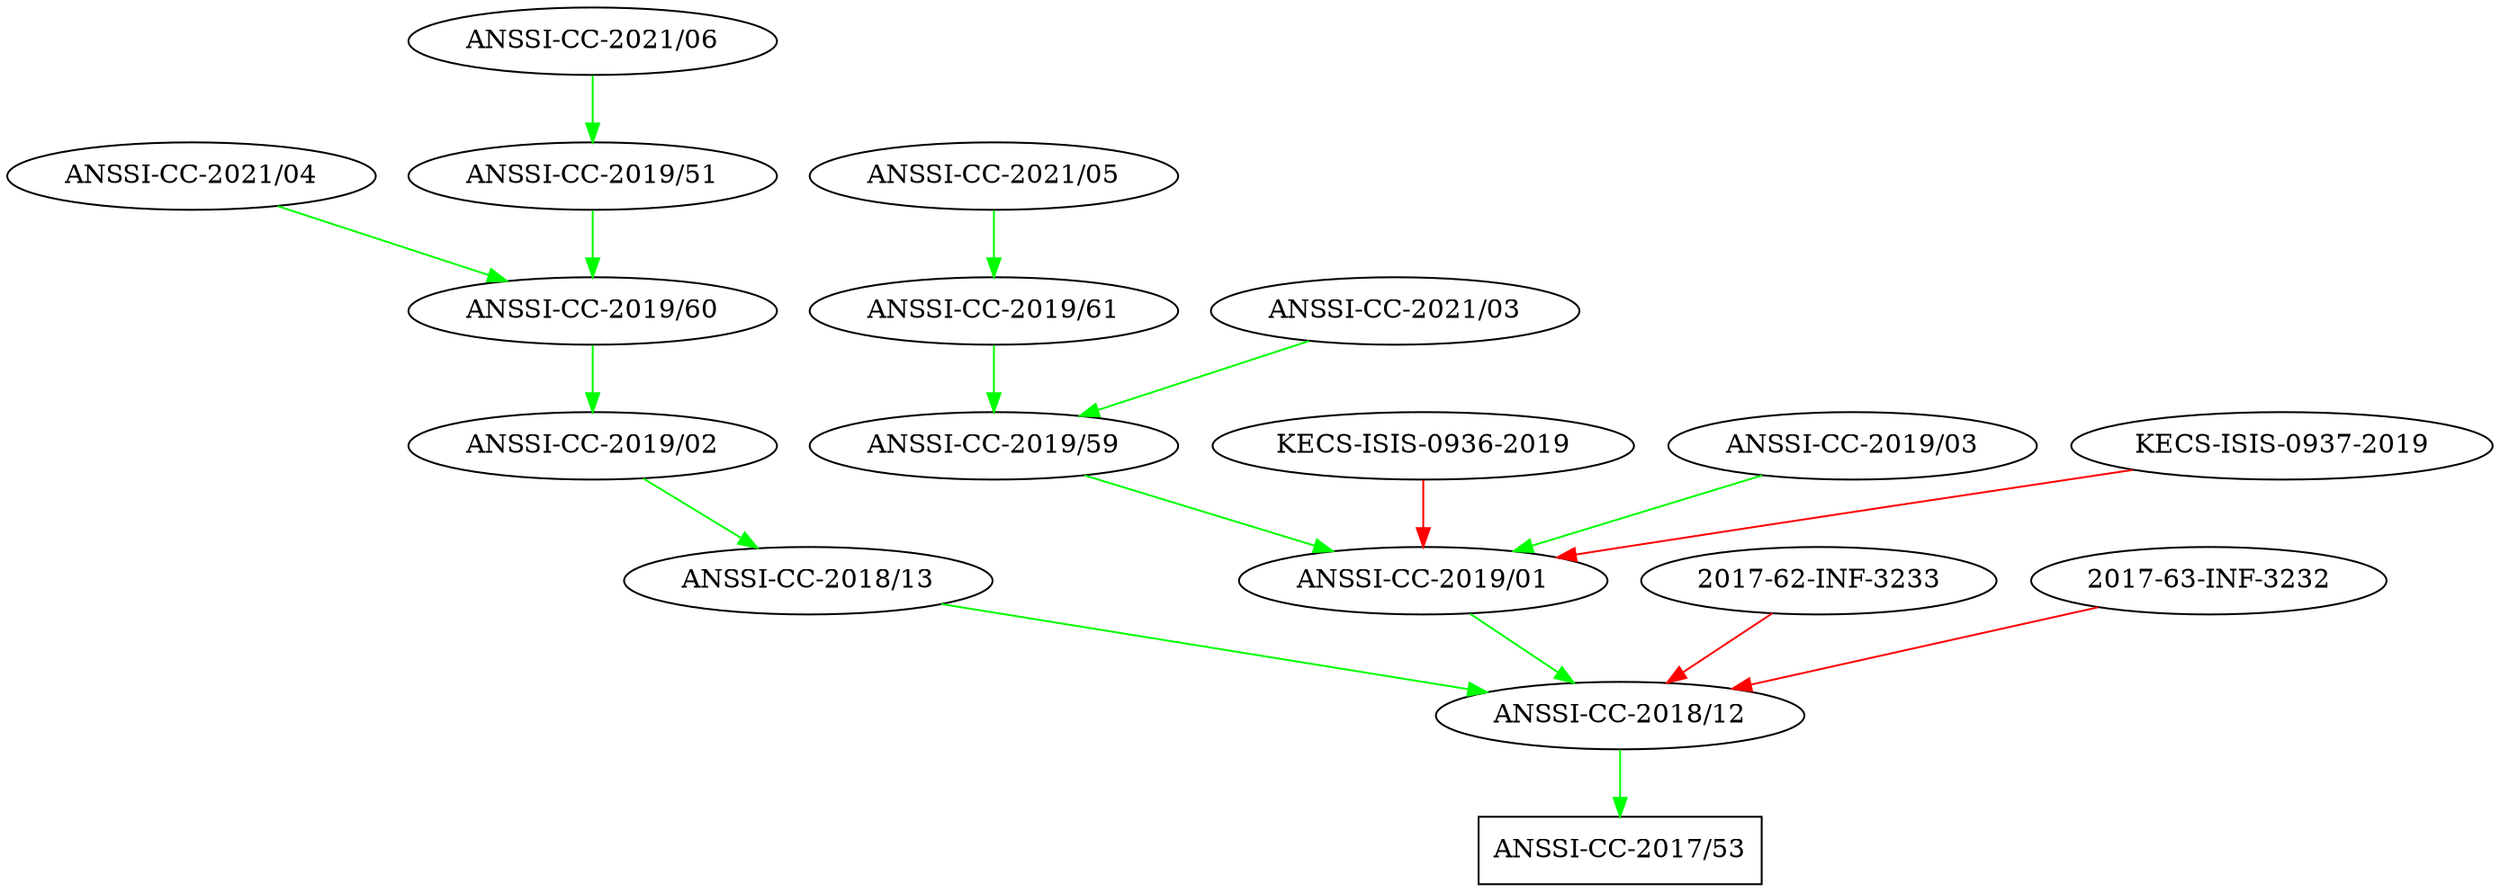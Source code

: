 digraph {
	# nodes
	201753 [label="ANSSI-CC-2017/53"] [shape=box]
	201812 [label="ANSSI-CC-2018/12"]
	201813 [label="ANSSI-CC-2018/13"]
	201901 [label="ANSSI-CC-2019/01"]
	202104 [label="ANSSI-CC-2021/04"]
	201959 [label="ANSSI-CC-2019/59"]
	09362019 [label="KECS-ISIS-0936-2019"]
	201903 [label="ANSSI-CC-2019/03"]
	2017623233 [label="2017-62-INF-3233"]
	201961 [label="ANSSI-CC-2019/61"]
	202103 [label="ANSSI-CC-2021/03"]
	202105 [label="ANSSI-CC-2021/05"]
	2017633232 [label="2017-63-INF-3232"]
	201951 [label="ANSSI-CC-2019/51"]
	09372019 [label="KECS-ISIS-0937-2019"]
	202106 [label="ANSSI-CC-2021/06"]
	201902 [label="ANSSI-CC-2019/02"]
	201960 [label="ANSSI-CC-2019/60"]
	201812 [label="ANSSI-CC-2018/12"]

	# edges
	201812 -> 201753 [color=green] # evaluation reuse

	202105 -> 201961 [color=green] # evaluation reuse
	2017623233 -> 201812 [color=red]
	2017633232 -> 201812 [color=red]
	09372019 -> 201901 [color=red]
	201951 -> 201960 [color=green] # evaluation reuse
	202104 -> 201960 [color=green] # evaluation reuse
	201961 -> 201959 [color=green] # evaluation reuse
	202106 -> 201951 [color=green] # evaluation reuse
	201903 -> 201901 [color=green] # evaluation reuse
	09362019 -> 201901 [color=red]
	202103 -> 201959 [color=green] # evaluation reuse
	201959 -> 201901 [color=green] # evlauation reuse
	201902 -> 201813 [color=green] # evaluation reuse
	201960 -> 201902 [color=green] # evaluation reuse
	201813 -> 201812 [color=green] # evaluation reuse
	201901 -> 201812 [color=green] # evaluation reuse
}
